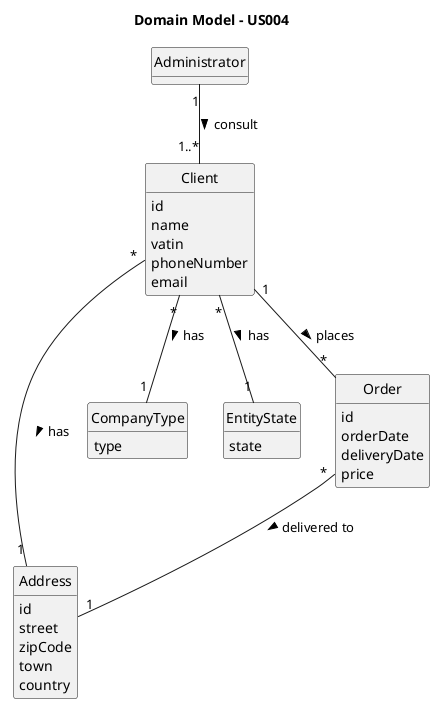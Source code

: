 @startuml
skinparam monochrome true
skinparam packageStyle rectangle
skinparam shadowing false

skinparam classAttributeIconSize 0

hide circle
hide methods

title Domain Model - US004

class Administrator {
}

class Client {
    id
    name
    vatin
    phoneNumber
    email
}

class Address {
    id
    street
    zipCode
    town
    country
}

enum CompanyType {
    type
}

enum EntityState {
    state
}

class Order {
    id
    orderDate
    deliveryDate
    price
}

Administrator "1" -- "1..*" Client : consult >
Client "*" -- "1" Address : has >
Client "*" -- "1" CompanyType : has >
Client "*" -- "1" EntityState : has >
Client "1" -- "*" Order : places >
Order "*" -- "1" Address : delivered to >

@enduml

